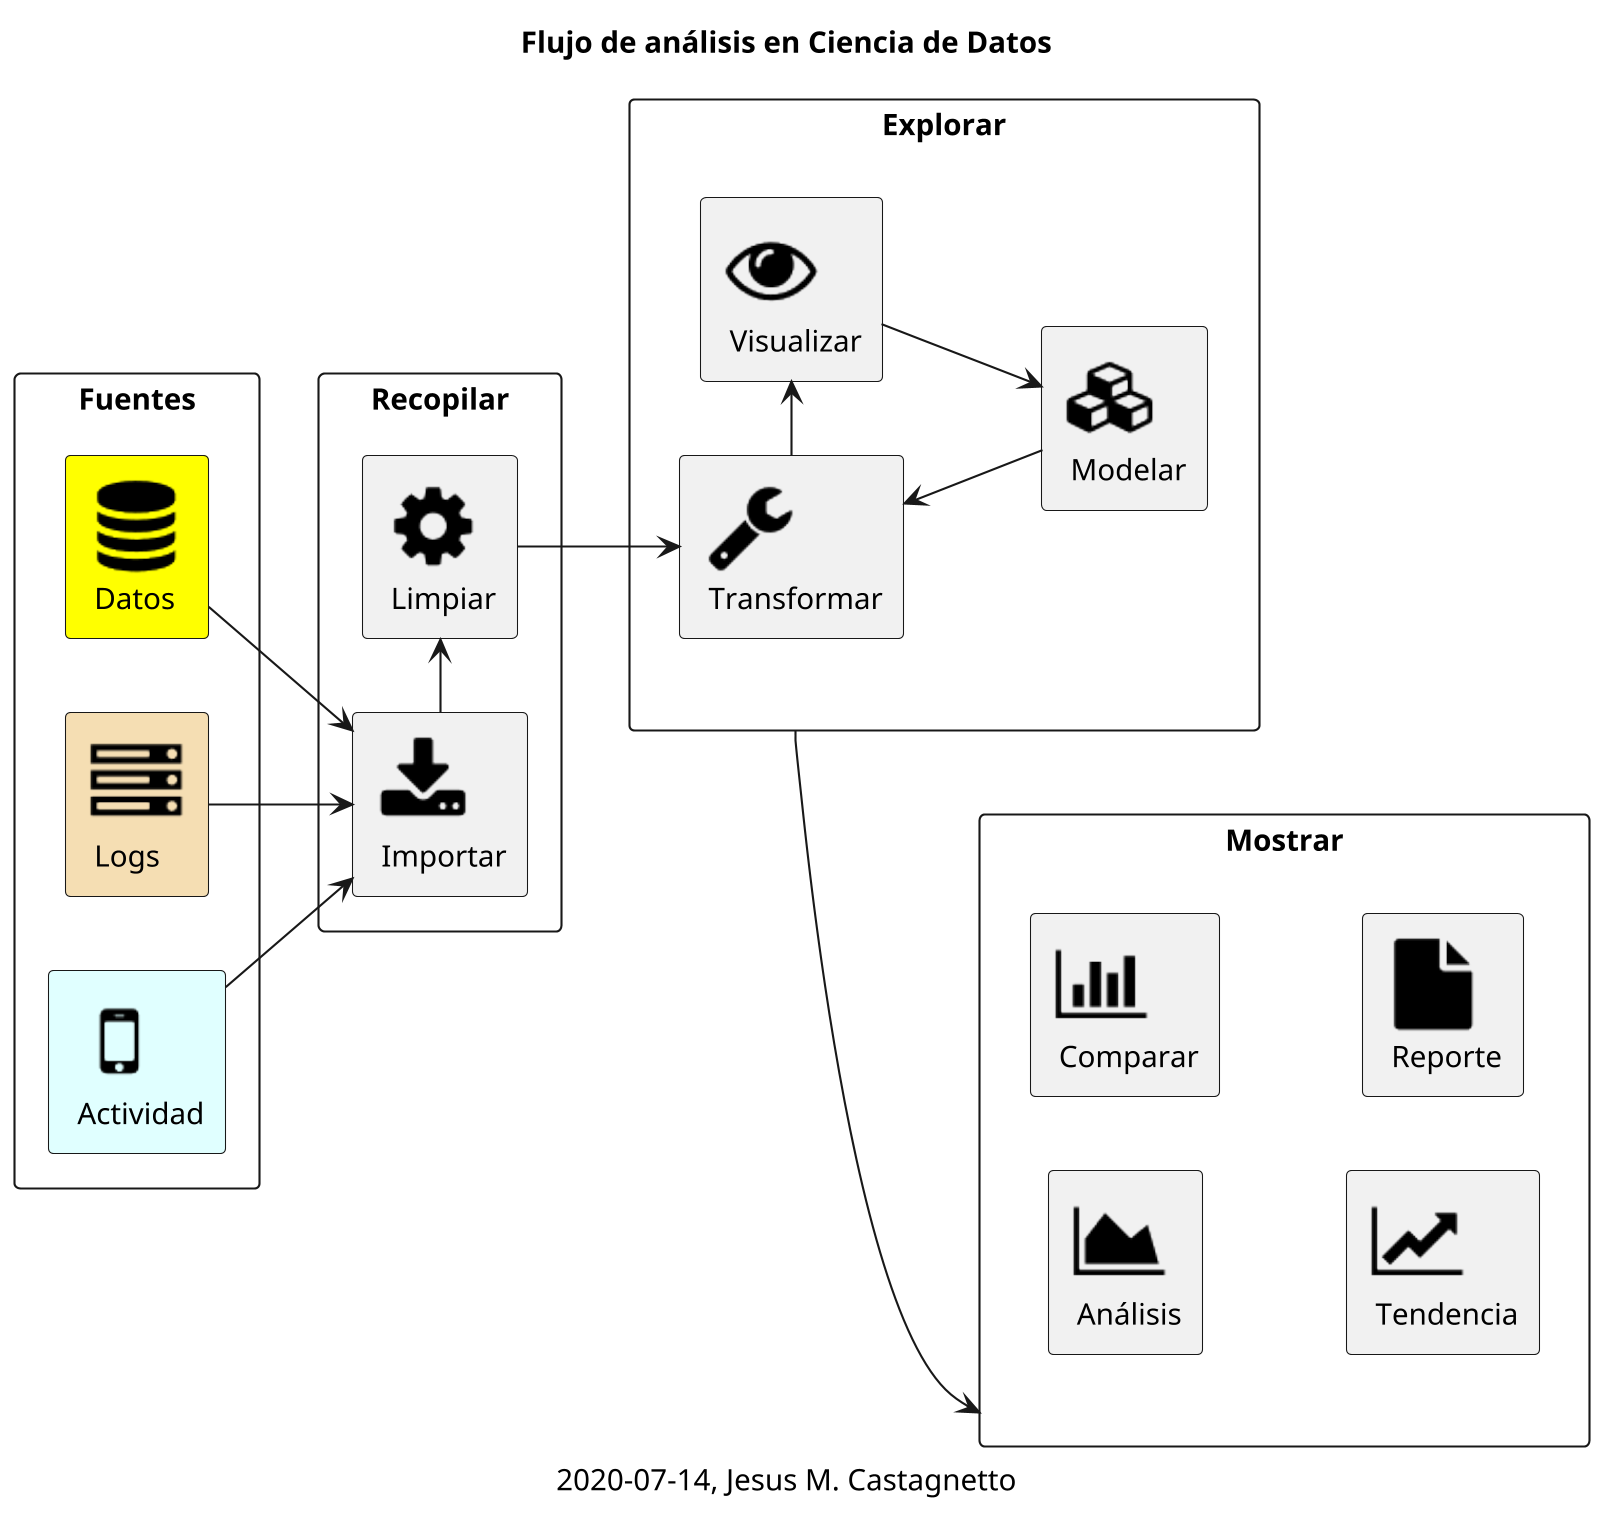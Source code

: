 @startuml

title Flujo de análisis en Ciencia de Datos
caption 2020-07-14, Jesus M. Castagnetto

skinparam packageStyle rectangle
skinparam packageBackgrounColor Cyan

scale 800 height
scale 1600 width

left to right direction

!include <tupadr3/common>
!include <tupadr3/font-awesome/download>
!include <tupadr3/font-awesome/database>
!include <tupadr3/font-awesome/server>
!include <tupadr3/font-awesome/cog>
!include <tupadr3/font-awesome/cubes>
!include <tupadr3/font-awesome/eye>
!include <tupadr3/font-awesome/wrench>
!include <tupadr3/font-awesome/bar_chart>
!include <tupadr3/font-awesome/area_chart>
!include <tupadr3/font-awesome/line_chart>
!include <tupadr3/font-awesome/file>
!include <tupadr3/font-awesome/mobile_phone>

rectangle Fuentes {
	FA_DATABASE(f1, Datos) #Yellow
	FA_SERVER(f2, Logs) #Wheat
	FA_MOBILE_PHONE(f3, Actividad) #LightCyan
}

rectangle Recopilar {
	FA_DOWNLOAD(Importar, Importar)
	FA_COG(Limpiar, Limpiar)
	f1 --> Importar
	f2 --> Importar
	f3 --> Importar
	Importar -right-> Limpiar
}

rectangle Explorar {
	FA_CUBES(Modelar, Modelar)
	FA_EYE(Visualizar, Visualizar)
	FA_WRENCH(Transformar, Transformar)
	Transformar -right-> Visualizar
	Visualizar -down-> Modelar
	Modelar --> Transformar
}

rectangle Mostrar {
	FA_AREA_CHART(c2, Análisis)
	FA_BAR_CHART(c1, Comparar)
	FA_LINE_CHART(c3, Tendencia)
	FA_FILE(c4, Reporte)
}

Limpiar --> Transformar
Explorar --> Mostrar


@enduml
